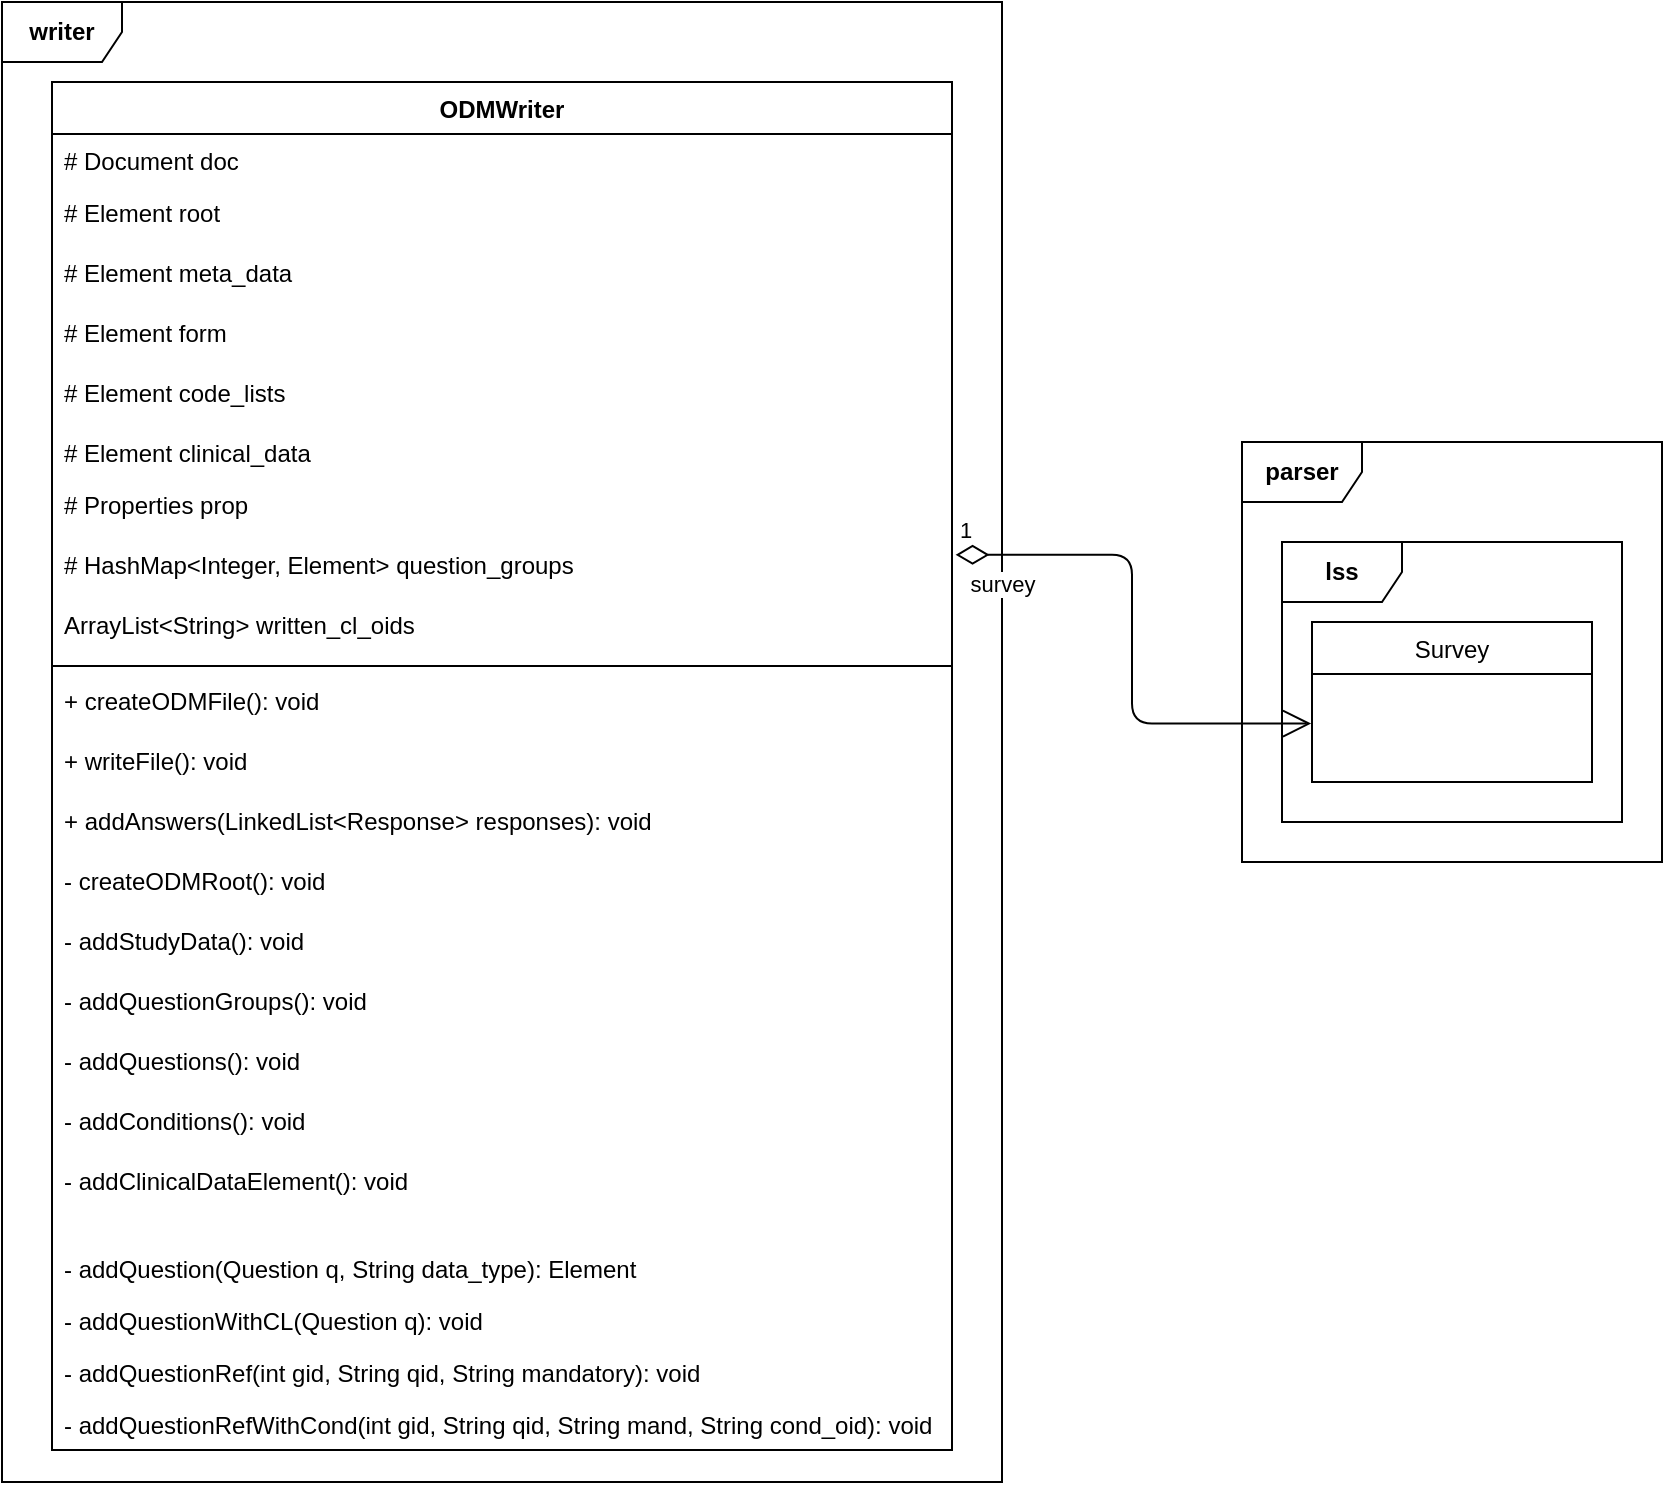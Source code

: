 <mxfile version="14.6.13" type="device"><diagram id="YB6gGQUu1oZ_nUrGwwTE" name="Page-1"><mxGraphModel dx="1718" dy="1033" grid="1" gridSize="10" guides="1" tooltips="1" connect="1" arrows="1" fold="1" page="1" pageScale="1" pageWidth="850" pageHeight="1100" math="0" shadow="0"><root><mxCell id="0"/><mxCell id="1" parent="0"/><mxCell id="7hJM5R8jNaZzgyFDRt-p-28" value="&lt;b&gt;writer&lt;/b&gt;" style="shape=umlFrame;whiteSpace=wrap;html=1;" vertex="1" parent="1"><mxGeometry x="270" y="320" width="500" height="740" as="geometry"/></mxCell><mxCell id="7hJM5R8jNaZzgyFDRt-p-2" value="ODMWriter" style="swimlane;fontStyle=1;align=center;verticalAlign=top;childLayout=stackLayout;horizontal=1;startSize=26;horizontalStack=0;resizeParent=1;resizeParentMax=0;resizeLast=0;collapsible=1;marginBottom=0;" vertex="1" parent="1"><mxGeometry x="295" y="360" width="450" height="684" as="geometry"/></mxCell><mxCell id="7hJM5R8jNaZzgyFDRt-p-3" value="# Document doc" style="text;strokeColor=none;fillColor=none;align=left;verticalAlign=top;spacingLeft=4;spacingRight=4;overflow=hidden;rotatable=0;points=[[0,0.5],[1,0.5]];portConstraint=eastwest;" vertex="1" parent="7hJM5R8jNaZzgyFDRt-p-2"><mxGeometry y="26" width="450" height="26" as="geometry"/></mxCell><mxCell id="7hJM5R8jNaZzgyFDRt-p-5" value="# Element root" style="text;strokeColor=none;fillColor=none;align=left;verticalAlign=top;spacingLeft=4;spacingRight=4;overflow=hidden;rotatable=0;points=[[0,0.5],[1,0.5]];portConstraint=eastwest;" vertex="1" parent="7hJM5R8jNaZzgyFDRt-p-2"><mxGeometry y="52" width="450" height="30" as="geometry"/></mxCell><mxCell id="7hJM5R8jNaZzgyFDRt-p-12" value="# Element meta_data" style="text;strokeColor=none;fillColor=none;align=left;verticalAlign=top;spacingLeft=4;spacingRight=4;overflow=hidden;rotatable=0;points=[[0,0.5],[1,0.5]];portConstraint=eastwest;" vertex="1" parent="7hJM5R8jNaZzgyFDRt-p-2"><mxGeometry y="82" width="450" height="30" as="geometry"/></mxCell><mxCell id="7hJM5R8jNaZzgyFDRt-p-10" value="# Element form" style="text;strokeColor=none;fillColor=none;align=left;verticalAlign=top;spacingLeft=4;spacingRight=4;overflow=hidden;rotatable=0;points=[[0,0.5],[1,0.5]];portConstraint=eastwest;" vertex="1" parent="7hJM5R8jNaZzgyFDRt-p-2"><mxGeometry y="112" width="450" height="30" as="geometry"/></mxCell><mxCell id="7hJM5R8jNaZzgyFDRt-p-11" value="# Element code_lists" style="text;strokeColor=none;fillColor=none;align=left;verticalAlign=top;spacingLeft=4;spacingRight=4;overflow=hidden;rotatable=0;points=[[0,0.5],[1,0.5]];portConstraint=eastwest;" vertex="1" parent="7hJM5R8jNaZzgyFDRt-p-2"><mxGeometry y="142" width="450" height="30" as="geometry"/></mxCell><mxCell id="7hJM5R8jNaZzgyFDRt-p-6" value="# Element clinical_data" style="text;strokeColor=none;fillColor=none;align=left;verticalAlign=top;spacingLeft=4;spacingRight=4;overflow=hidden;rotatable=0;points=[[0,0.5],[1,0.5]];portConstraint=eastwest;" vertex="1" parent="7hJM5R8jNaZzgyFDRt-p-2"><mxGeometry y="172" width="450" height="26" as="geometry"/></mxCell><mxCell id="7hJM5R8jNaZzgyFDRt-p-8" value="# Properties prop" style="text;strokeColor=none;fillColor=none;align=left;verticalAlign=top;spacingLeft=4;spacingRight=4;overflow=hidden;rotatable=0;points=[[0,0.5],[1,0.5]];portConstraint=eastwest;" vertex="1" parent="7hJM5R8jNaZzgyFDRt-p-2"><mxGeometry y="198" width="450" height="30" as="geometry"/></mxCell><mxCell id="7hJM5R8jNaZzgyFDRt-p-13" value="# HashMap&lt;Integer, Element&gt; question_groups" style="text;strokeColor=none;fillColor=none;align=left;verticalAlign=top;spacingLeft=4;spacingRight=4;overflow=hidden;rotatable=0;points=[[0,0.5],[1,0.5]];portConstraint=eastwest;" vertex="1" parent="7hJM5R8jNaZzgyFDRt-p-2"><mxGeometry y="228" width="450" height="30" as="geometry"/></mxCell><mxCell id="7hJM5R8jNaZzgyFDRt-p-9" value="ArrayList&lt;String&gt; written_cl_oids" style="text;strokeColor=none;fillColor=none;align=left;verticalAlign=top;spacingLeft=4;spacingRight=4;overflow=hidden;rotatable=0;points=[[0,0.5],[1,0.5]];portConstraint=eastwest;" vertex="1" parent="7hJM5R8jNaZzgyFDRt-p-2"><mxGeometry y="258" width="450" height="30" as="geometry"/></mxCell><mxCell id="7hJM5R8jNaZzgyFDRt-p-4" value="" style="line;strokeWidth=1;fillColor=none;align=left;verticalAlign=middle;spacingTop=-1;spacingLeft=3;spacingRight=3;rotatable=0;labelPosition=right;points=[];portConstraint=eastwest;" vertex="1" parent="7hJM5R8jNaZzgyFDRt-p-2"><mxGeometry y="288" width="450" height="8" as="geometry"/></mxCell><mxCell id="7hJM5R8jNaZzgyFDRt-p-14" value="+ createODMFile(): void" style="text;strokeColor=none;fillColor=none;align=left;verticalAlign=top;spacingLeft=4;spacingRight=4;overflow=hidden;rotatable=0;points=[[0,0.5],[1,0.5]];portConstraint=eastwest;" vertex="1" parent="7hJM5R8jNaZzgyFDRt-p-2"><mxGeometry y="296" width="450" height="30" as="geometry"/></mxCell><mxCell id="7hJM5R8jNaZzgyFDRt-p-16" value="+ writeFile(): void" style="text;strokeColor=none;fillColor=none;align=left;verticalAlign=top;spacingLeft=4;spacingRight=4;overflow=hidden;rotatable=0;points=[[0,0.5],[1,0.5]];portConstraint=eastwest;" vertex="1" parent="7hJM5R8jNaZzgyFDRt-p-2"><mxGeometry y="326" width="450" height="30" as="geometry"/></mxCell><mxCell id="7hJM5R8jNaZzgyFDRt-p-21" value="+ addAnswers(LinkedList&lt;Response&gt; responses): void" style="text;strokeColor=none;fillColor=none;align=left;verticalAlign=top;spacingLeft=4;spacingRight=4;overflow=hidden;rotatable=0;points=[[0,0.5],[1,0.5]];portConstraint=eastwest;" vertex="1" parent="7hJM5R8jNaZzgyFDRt-p-2"><mxGeometry y="356" width="450" height="30" as="geometry"/></mxCell><mxCell id="7hJM5R8jNaZzgyFDRt-p-15" value="- createODMRoot(): void" style="text;strokeColor=none;fillColor=none;align=left;verticalAlign=top;spacingLeft=4;spacingRight=4;overflow=hidden;rotatable=0;points=[[0,0.5],[1,0.5]];portConstraint=eastwest;" vertex="1" parent="7hJM5R8jNaZzgyFDRt-p-2"><mxGeometry y="386" width="450" height="30" as="geometry"/></mxCell><mxCell id="7hJM5R8jNaZzgyFDRt-p-17" value="- addStudyData(): void" style="text;strokeColor=none;fillColor=none;align=left;verticalAlign=top;spacingLeft=4;spacingRight=4;overflow=hidden;rotatable=0;points=[[0,0.5],[1,0.5]];portConstraint=eastwest;" vertex="1" parent="7hJM5R8jNaZzgyFDRt-p-2"><mxGeometry y="416" width="450" height="30" as="geometry"/></mxCell><mxCell id="7hJM5R8jNaZzgyFDRt-p-19" value="- addQuestionGroups(): void" style="text;strokeColor=none;fillColor=none;align=left;verticalAlign=top;spacingLeft=4;spacingRight=4;overflow=hidden;rotatable=0;points=[[0,0.5],[1,0.5]];portConstraint=eastwest;" vertex="1" parent="7hJM5R8jNaZzgyFDRt-p-2"><mxGeometry y="446" width="450" height="30" as="geometry"/></mxCell><mxCell id="7hJM5R8jNaZzgyFDRt-p-18" value="- addQuestions(): void" style="text;strokeColor=none;fillColor=none;align=left;verticalAlign=top;spacingLeft=4;spacingRight=4;overflow=hidden;rotatable=0;points=[[0,0.5],[1,0.5]];portConstraint=eastwest;" vertex="1" parent="7hJM5R8jNaZzgyFDRt-p-2"><mxGeometry y="476" width="450" height="30" as="geometry"/></mxCell><mxCell id="7hJM5R8jNaZzgyFDRt-p-7" value="- addConditions(): void" style="text;strokeColor=none;fillColor=none;align=left;verticalAlign=top;spacingLeft=4;spacingRight=4;overflow=hidden;rotatable=0;points=[[0,0.5],[1,0.5]];portConstraint=eastwest;" vertex="1" parent="7hJM5R8jNaZzgyFDRt-p-2"><mxGeometry y="506" width="450" height="30" as="geometry"/></mxCell><mxCell id="7hJM5R8jNaZzgyFDRt-p-20" value="- addClinicalDataElement(): void" style="text;strokeColor=none;fillColor=none;align=left;verticalAlign=top;spacingLeft=4;spacingRight=4;overflow=hidden;rotatable=0;points=[[0,0.5],[1,0.5]];portConstraint=eastwest;" vertex="1" parent="7hJM5R8jNaZzgyFDRt-p-2"><mxGeometry y="536" width="450" height="30" as="geometry"/></mxCell><mxCell id="7hJM5R8jNaZzgyFDRt-p-22" value="" style="text;strokeColor=none;fillColor=none;align=left;verticalAlign=middle;spacingTop=-1;spacingLeft=4;spacingRight=4;rotatable=0;labelPosition=right;points=[];portConstraint=eastwest;" vertex="1" parent="7hJM5R8jNaZzgyFDRt-p-2"><mxGeometry y="566" width="450" height="14" as="geometry"/></mxCell><mxCell id="7hJM5R8jNaZzgyFDRt-p-23" value="- addQuestion(Question q, String data_type): Element" style="text;strokeColor=none;fillColor=none;align=left;verticalAlign=top;spacingLeft=4;spacingRight=4;overflow=hidden;rotatable=0;points=[[0,0.5],[1,0.5]];portConstraint=eastwest;" vertex="1" parent="7hJM5R8jNaZzgyFDRt-p-2"><mxGeometry y="580" width="450" height="26" as="geometry"/></mxCell><mxCell id="7hJM5R8jNaZzgyFDRt-p-25" value="- addQuestionWithCL(Question q): void" style="text;strokeColor=none;fillColor=none;align=left;verticalAlign=top;spacingLeft=4;spacingRight=4;overflow=hidden;rotatable=0;points=[[0,0.5],[1,0.5]];portConstraint=eastwest;" vertex="1" parent="7hJM5R8jNaZzgyFDRt-p-2"><mxGeometry y="606" width="450" height="26" as="geometry"/></mxCell><mxCell id="7hJM5R8jNaZzgyFDRt-p-26" value="- addQuestionRef(int gid, String qid, String mandatory): void" style="text;strokeColor=none;fillColor=none;align=left;verticalAlign=top;spacingLeft=4;spacingRight=4;overflow=hidden;rotatable=0;points=[[0,0.5],[1,0.5]];portConstraint=eastwest;" vertex="1" parent="7hJM5R8jNaZzgyFDRt-p-2"><mxGeometry y="632" width="450" height="26" as="geometry"/></mxCell><mxCell id="7hJM5R8jNaZzgyFDRt-p-24" value="- addQuestionRefWithCond(int gid, String qid, String mand, String cond_oid): void&#10;" style="text;strokeColor=none;fillColor=none;align=left;verticalAlign=top;spacingLeft=4;spacingRight=4;overflow=hidden;rotatable=0;points=[[0,0.5],[1,0.5]];portConstraint=eastwest;" vertex="1" parent="7hJM5R8jNaZzgyFDRt-p-2"><mxGeometry y="658" width="450" height="26" as="geometry"/></mxCell><mxCell id="7hJM5R8jNaZzgyFDRt-p-29" value="&lt;b&gt;parser&lt;/b&gt;" style="shape=umlFrame;whiteSpace=wrap;html=1;" vertex="1" parent="1"><mxGeometry x="890" y="540" width="210" height="210" as="geometry"/></mxCell><mxCell id="7hJM5R8jNaZzgyFDRt-p-30" value="&lt;b&gt;lss&lt;/b&gt;" style="shape=umlFrame;whiteSpace=wrap;html=1;" vertex="1" parent="1"><mxGeometry x="910" y="590" width="170" height="140" as="geometry"/></mxCell><mxCell id="7hJM5R8jNaZzgyFDRt-p-31" value="Survey" style="swimlane;fontStyle=0;childLayout=stackLayout;horizontal=1;startSize=26;fillColor=none;horizontalStack=0;resizeParent=1;resizeParentMax=0;resizeLast=0;collapsible=1;marginBottom=0;" vertex="1" parent="1"><mxGeometry x="925" y="630" width="140" height="80" as="geometry"/></mxCell><mxCell id="7hJM5R8jNaZzgyFDRt-p-36" value="" style="text;strokeColor=none;fillColor=none;align=left;verticalAlign=middle;spacingTop=-1;spacingLeft=4;spacingRight=4;rotatable=0;labelPosition=right;points=[];portConstraint=eastwest;" vertex="1" parent="7hJM5R8jNaZzgyFDRt-p-31"><mxGeometry y="26" width="140" height="54" as="geometry"/></mxCell><mxCell id="7hJM5R8jNaZzgyFDRt-p-39" value="1" style="endArrow=open;html=1;endSize=12;startArrow=diamondThin;startSize=14;startFill=0;edgeStyle=orthogonalEdgeStyle;align=left;verticalAlign=bottom;entryX=-0.003;entryY=0.459;entryDx=0;entryDy=0;entryPerimeter=0;exitX=1.004;exitY=0.28;exitDx=0;exitDy=0;exitPerimeter=0;" edge="1" parent="1" source="7hJM5R8jNaZzgyFDRt-p-13" target="7hJM5R8jNaZzgyFDRt-p-36"><mxGeometry x="-1" y="3" relative="1" as="geometry"><mxPoint x="740" y="630" as="sourcePoint"/><mxPoint x="900" y="630" as="targetPoint"/></mxGeometry></mxCell><mxCell id="7hJM5R8jNaZzgyFDRt-p-40" value="survey" style="edgeLabel;html=1;align=center;verticalAlign=middle;resizable=0;points=[];" vertex="1" connectable="0" parent="7hJM5R8jNaZzgyFDRt-p-39"><mxGeometry x="-0.465" y="-1" relative="1" as="geometry"><mxPoint x="-47" y="13" as="offset"/></mxGeometry></mxCell></root></mxGraphModel></diagram></mxfile>